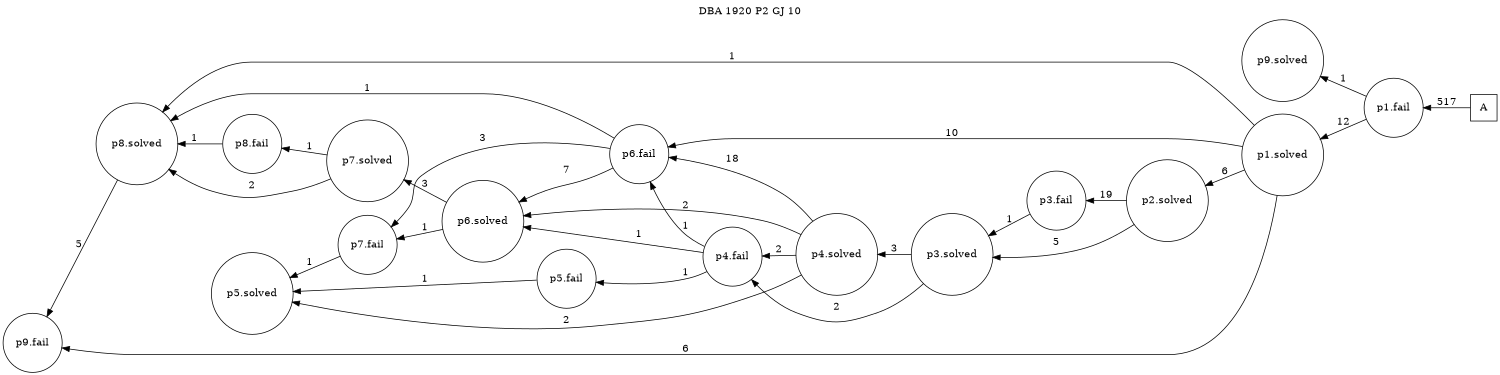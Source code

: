 digraph DBA_1920_P2_GJ_10 {
labelloc="tl"
label= " DBA 1920 P2 GJ 10 "
rankdir="RL";
graph [ size=" 10 , 10 !"]

"A" [shape="square" label="A"]
"p1.fail" [shape="circle" label="p1.fail"]
"p9.solved" [shape="circle" label="p9.solved"]
"p1.solved" [shape="circle" label="p1.solved"]
"p2.solved" [shape="circle" label="p2.solved"]
"p3.fail" [shape="circle" label="p3.fail"]
"p3.solved" [shape="circle" label="p3.solved"]
"p4.solved" [shape="circle" label="p4.solved"]
"p5.solved" [shape="circle" label="p5.solved"]
"p6.fail" [shape="circle" label="p6.fail"]
"p6.solved" [shape="circle" label="p6.solved"]
"p7.fail" [shape="circle" label="p7.fail"]
"p4.fail" [shape="circle" label="p4.fail"]
"p5.fail" [shape="circle" label="p5.fail"]
"p7.solved" [shape="circle" label="p7.solved"]
"p8.solved" [shape="circle" label="p8.solved"]
"p9.fail" [shape="circle" label="p9.fail"]
"p8.fail" [shape="circle" label="p8.fail"]
"A" -> "p1.fail" [ label=517]
"p1.fail" -> "p9.solved" [ label=1]
"p1.fail" -> "p1.solved" [ label=12]
"p1.solved" -> "p2.solved" [ label=6]
"p1.solved" -> "p6.fail" [ label=10]
"p1.solved" -> "p8.solved" [ label=1]
"p1.solved" -> "p9.fail" [ label=6]
"p2.solved" -> "p3.fail" [ label=19]
"p2.solved" -> "p3.solved" [ label=5]
"p3.fail" -> "p3.solved" [ label=1]
"p3.solved" -> "p4.solved" [ label=3]
"p3.solved" -> "p4.fail" [ label=2]
"p4.solved" -> "p5.solved" [ label=2]
"p4.solved" -> "p6.fail" [ label=18]
"p4.solved" -> "p6.solved" [ label=2]
"p4.solved" -> "p4.fail" [ label=2]
"p6.fail" -> "p6.solved" [ label=7]
"p6.fail" -> "p7.fail" [ label=3]
"p6.fail" -> "p8.solved" [ label=1]
"p6.solved" -> "p7.fail" [ label=1]
"p6.solved" -> "p7.solved" [ label=3]
"p7.fail" -> "p5.solved" [ label=1]
"p4.fail" -> "p6.fail" [ label=1]
"p4.fail" -> "p6.solved" [ label=1]
"p4.fail" -> "p5.fail" [ label=1]
"p5.fail" -> "p5.solved" [ label=1]
"p7.solved" -> "p8.solved" [ label=2]
"p7.solved" -> "p8.fail" [ label=1]
"p8.solved" -> "p9.fail" [ label=5]
"p8.fail" -> "p8.solved" [ label=1]
}

